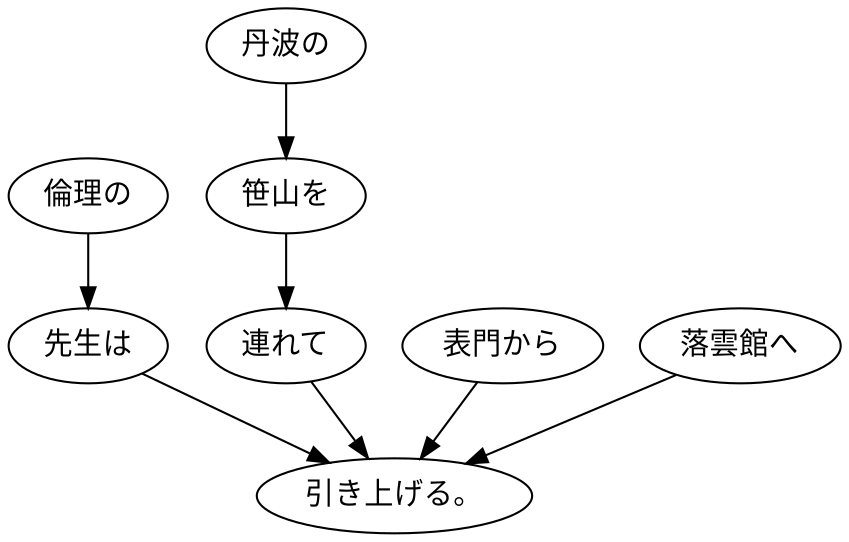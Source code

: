 digraph graph5202 {
	node0 [label="倫理の"];
	node1 [label="先生は"];
	node2 [label="丹波の"];
	node3 [label="笹山を"];
	node4 [label="連れて"];
	node5 [label="表門から"];
	node6 [label="落雲館へ"];
	node7 [label="引き上げる。"];
	node0 -> node1;
	node1 -> node7;
	node2 -> node3;
	node3 -> node4;
	node4 -> node7;
	node5 -> node7;
	node6 -> node7;
}
